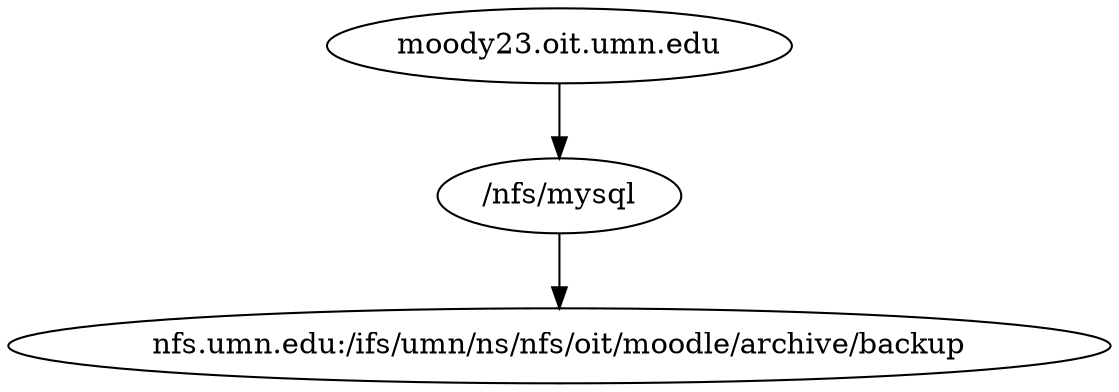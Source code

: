 digraph G {
"moody23.oit.umn.edu" -> "/nfs/mysql" -> "nfs.umn.edu:/ifs/umn/ns/nfs/oit/moodle/archive/backup"
}
